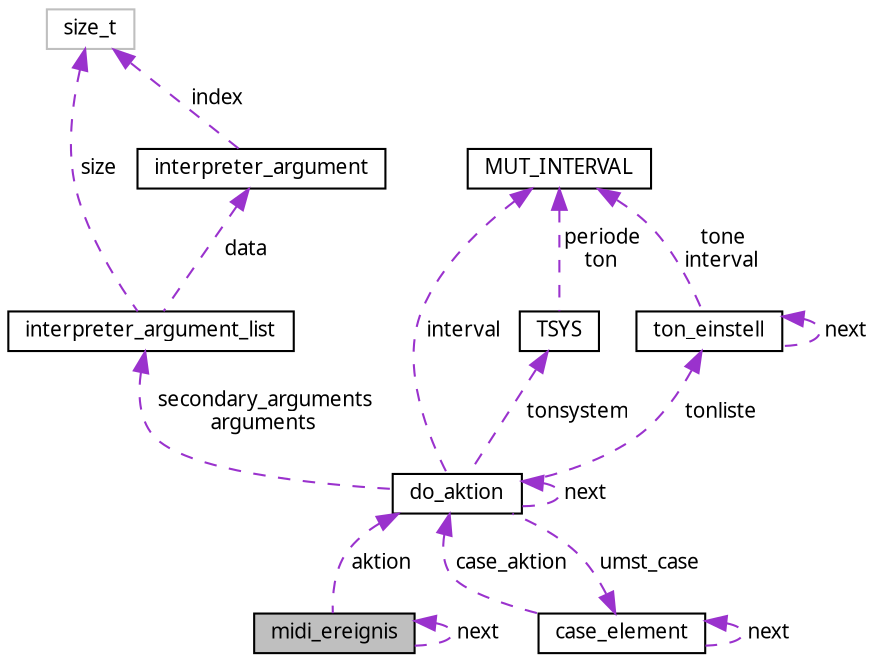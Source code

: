digraph "midi_ereignis"
{
  edge [fontname="Sans",fontsize="10",labelfontname="Sans",labelfontsize="10"];
  node [fontname="Sans",fontsize="10",shape=record];
  Node1 [label="midi_ereignis",height=0.2,width=0.4,color="black", fillcolor="grey75", style="filled", fontcolor="black"];
  Node1 -> Node1 [dir="back",color="darkorchid3",fontsize="10",style="dashed",label=" next" ,fontname="Sans"];
  Node2 -> Node1 [dir="back",color="darkorchid3",fontsize="10",style="dashed",label=" aktion" ,fontname="Sans"];
  Node2 [label="do_aktion",height=0.2,width=0.4,color="black", fillcolor="white", style="filled",URL="$d5/d8c/structdo__aktion.html"];
  Node3 -> Node2 [dir="back",color="darkorchid3",fontsize="10",style="dashed",label=" umst_case" ,fontname="Sans"];
  Node3 [label="case_element",height=0.2,width=0.4,color="black", fillcolor="white", style="filled",URL="$dc/da0/structcase__element.html"];
  Node3 -> Node3 [dir="back",color="darkorchid3",fontsize="10",style="dashed",label=" next" ,fontname="Sans"];
  Node2 -> Node3 [dir="back",color="darkorchid3",fontsize="10",style="dashed",label=" case_aktion" ,fontname="Sans"];
  Node4 -> Node2 [dir="back",color="darkorchid3",fontsize="10",style="dashed",label=" secondary_arguments\narguments" ,fontname="Sans"];
  Node4 [label="interpreter_argument_list",height=0.2,width=0.4,color="black", fillcolor="white", style="filled",URL="$dc/d87/structinterpreter__argument__list.html"];
  Node5 -> Node4 [dir="back",color="darkorchid3",fontsize="10",style="dashed",label=" data" ,fontname="Sans"];
  Node5 [label="interpreter_argument",height=0.2,width=0.4,color="black", fillcolor="white", style="filled",URL="$dc/d4e/unioninterpreter__argument.html"];
  Node6 -> Node5 [dir="back",color="darkorchid3",fontsize="10",style="dashed",label=" index" ,fontname="Sans"];
  Node6 [label="size_t",height=0.2,width=0.4,color="grey75", fillcolor="white", style="filled"];
  Node6 -> Node4 [dir="back",color="darkorchid3",fontsize="10",style="dashed",label=" size" ,fontname="Sans"];
  Node2 -> Node2 [dir="back",color="darkorchid3",fontsize="10",style="dashed",label=" next" ,fontname="Sans"];
  Node7 -> Node2 [dir="back",color="darkorchid3",fontsize="10",style="dashed",label=" interval" ,fontname="Sans"];
  Node7 [label="MUT_INTERVAL",height=0.2,width=0.4,color="black", fillcolor="white", style="filled",URL="$d6/dcd/structMUT__INTERVAL.html"];
  Node8 -> Node2 [dir="back",color="darkorchid3",fontsize="10",style="dashed",label=" tonsystem" ,fontname="Sans"];
  Node8 [label="TSYS",height=0.2,width=0.4,color="black", fillcolor="white", style="filled",URL="$d4/d2a/structTSYS.html"];
  Node7 -> Node8 [dir="back",color="darkorchid3",fontsize="10",style="dashed",label=" periode\nton" ,fontname="Sans"];
  Node9 -> Node2 [dir="back",color="darkorchid3",fontsize="10",style="dashed",label=" tonliste" ,fontname="Sans"];
  Node9 [label="ton_einstell",height=0.2,width=0.4,color="black", fillcolor="white", style="filled",URL="$d4/dd8/structton__einstell.html"];
  Node7 -> Node9 [dir="back",color="darkorchid3",fontsize="10",style="dashed",label=" tone\ninterval" ,fontname="Sans"];
  Node9 -> Node9 [dir="back",color="darkorchid3",fontsize="10",style="dashed",label=" next" ,fontname="Sans"];
}
